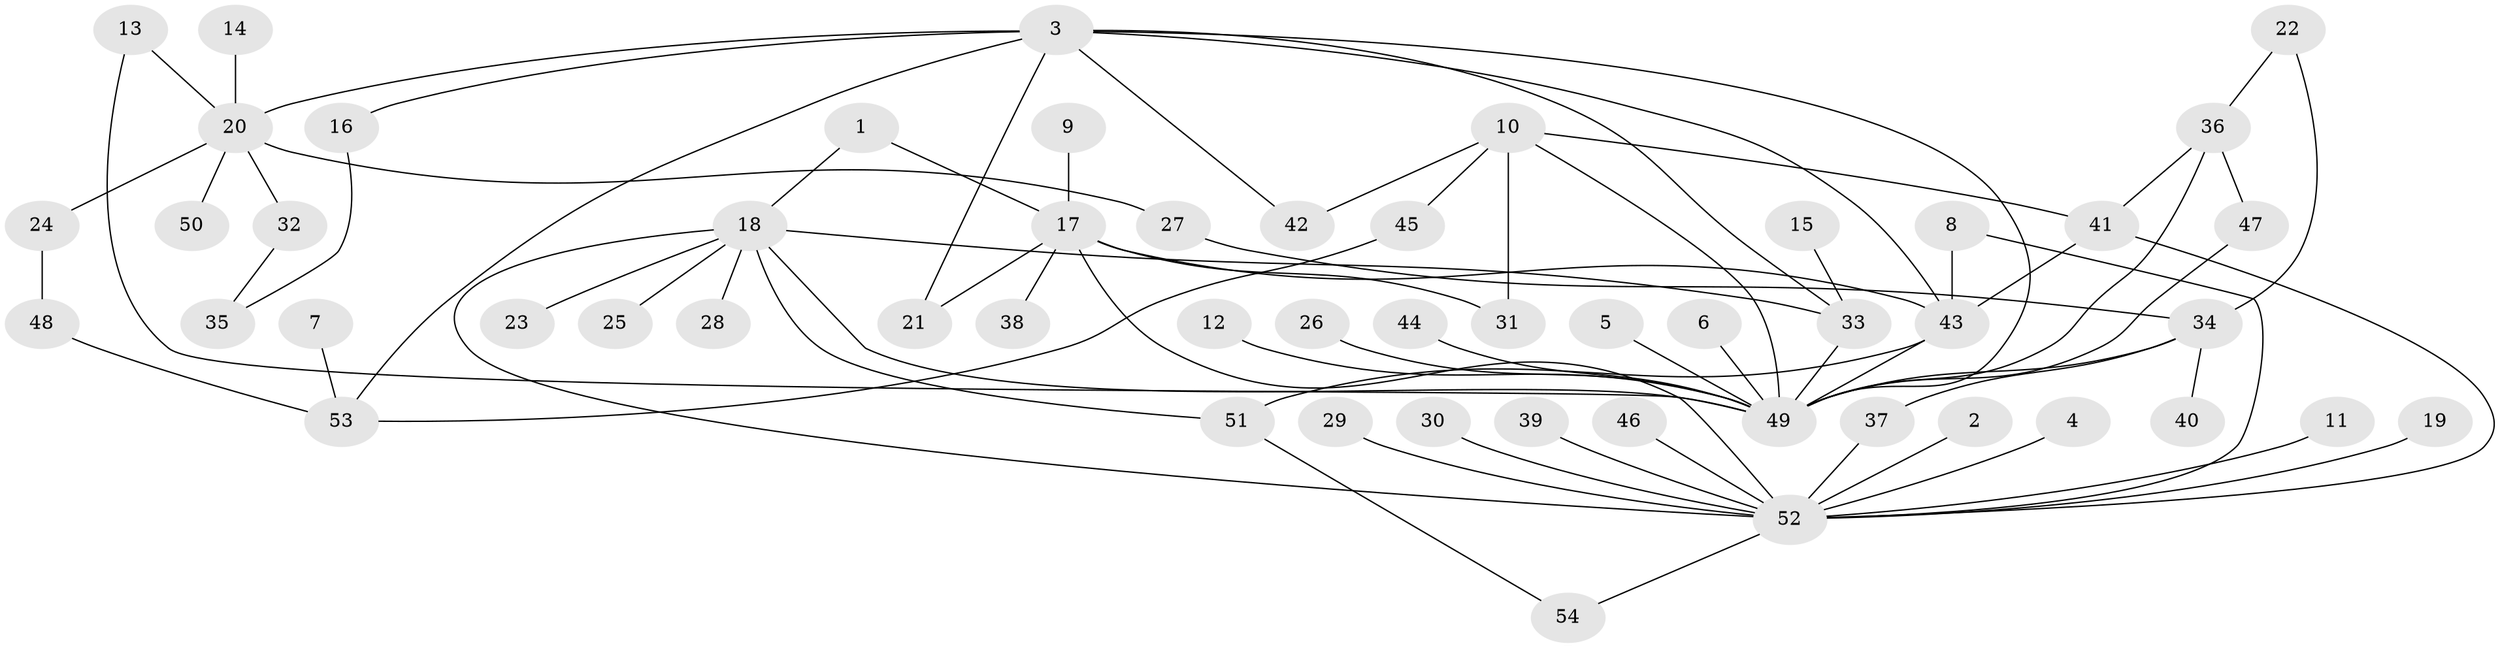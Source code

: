 // original degree distribution, {10: 0.018691588785046728, 16: 0.009345794392523364, 18: 0.009345794392523364, 7: 0.009345794392523364, 6: 0.056074766355140186, 2: 0.21495327102803738, 1: 0.5046728971962616, 9: 0.009345794392523364, 3: 0.14953271028037382, 5: 0.018691588785046728}
// Generated by graph-tools (version 1.1) at 2025/36/03/04/25 23:36:53]
// undirected, 54 vertices, 75 edges
graph export_dot {
  node [color=gray90,style=filled];
  1;
  2;
  3;
  4;
  5;
  6;
  7;
  8;
  9;
  10;
  11;
  12;
  13;
  14;
  15;
  16;
  17;
  18;
  19;
  20;
  21;
  22;
  23;
  24;
  25;
  26;
  27;
  28;
  29;
  30;
  31;
  32;
  33;
  34;
  35;
  36;
  37;
  38;
  39;
  40;
  41;
  42;
  43;
  44;
  45;
  46;
  47;
  48;
  49;
  50;
  51;
  52;
  53;
  54;
  1 -- 17 [weight=1.0];
  1 -- 18 [weight=1.0];
  2 -- 52 [weight=1.0];
  3 -- 16 [weight=1.0];
  3 -- 20 [weight=1.0];
  3 -- 21 [weight=1.0];
  3 -- 33 [weight=1.0];
  3 -- 42 [weight=1.0];
  3 -- 43 [weight=1.0];
  3 -- 49 [weight=1.0];
  3 -- 53 [weight=1.0];
  4 -- 52 [weight=1.0];
  5 -- 49 [weight=1.0];
  6 -- 49 [weight=1.0];
  7 -- 53 [weight=1.0];
  8 -- 43 [weight=1.0];
  8 -- 52 [weight=1.0];
  9 -- 17 [weight=1.0];
  10 -- 31 [weight=1.0];
  10 -- 41 [weight=1.0];
  10 -- 42 [weight=1.0];
  10 -- 45 [weight=1.0];
  10 -- 49 [weight=1.0];
  11 -- 52 [weight=1.0];
  12 -- 49 [weight=1.0];
  13 -- 20 [weight=1.0];
  13 -- 49 [weight=1.0];
  14 -- 20 [weight=1.0];
  15 -- 33 [weight=1.0];
  16 -- 35 [weight=1.0];
  17 -- 21 [weight=1.0];
  17 -- 31 [weight=1.0];
  17 -- 38 [weight=1.0];
  17 -- 43 [weight=1.0];
  17 -- 52 [weight=1.0];
  18 -- 23 [weight=1.0];
  18 -- 25 [weight=1.0];
  18 -- 28 [weight=1.0];
  18 -- 33 [weight=1.0];
  18 -- 49 [weight=1.0];
  18 -- 51 [weight=1.0];
  18 -- 52 [weight=1.0];
  19 -- 52 [weight=1.0];
  20 -- 24 [weight=1.0];
  20 -- 27 [weight=1.0];
  20 -- 32 [weight=1.0];
  20 -- 50 [weight=1.0];
  22 -- 34 [weight=1.0];
  22 -- 36 [weight=1.0];
  24 -- 48 [weight=1.0];
  26 -- 49 [weight=1.0];
  27 -- 34 [weight=1.0];
  29 -- 52 [weight=1.0];
  30 -- 52 [weight=1.0];
  32 -- 35 [weight=1.0];
  33 -- 49 [weight=2.0];
  34 -- 37 [weight=1.0];
  34 -- 40 [weight=1.0];
  34 -- 49 [weight=1.0];
  36 -- 41 [weight=1.0];
  36 -- 47 [weight=1.0];
  36 -- 49 [weight=1.0];
  37 -- 52 [weight=1.0];
  39 -- 52 [weight=1.0];
  41 -- 43 [weight=1.0];
  41 -- 52 [weight=1.0];
  43 -- 49 [weight=1.0];
  43 -- 51 [weight=1.0];
  44 -- 49 [weight=1.0];
  45 -- 53 [weight=1.0];
  46 -- 52 [weight=1.0];
  47 -- 49 [weight=1.0];
  48 -- 53 [weight=1.0];
  51 -- 54 [weight=1.0];
  52 -- 54 [weight=1.0];
}
